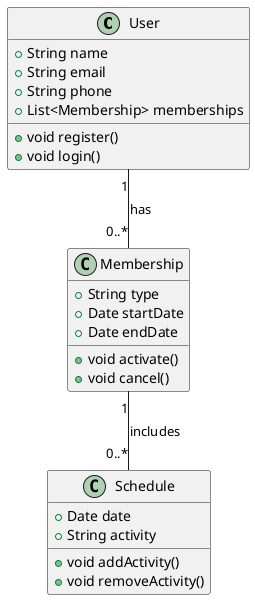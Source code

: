 @startuml
class User {
  +String name
  +String email
  +String phone
  +List<Membership> memberships
  +void register()
  +void login()
}

class Membership {
  +String type
  +Date startDate
  +Date endDate
  +void activate()
  +void cancel()
}

class Schedule {
  +Date date
  +String activity
  +void addActivity()
  +void removeActivity()
}

User "1" -- "0..*" Membership : has
Membership "1" -- "0..*" Schedule : includes
@enduml